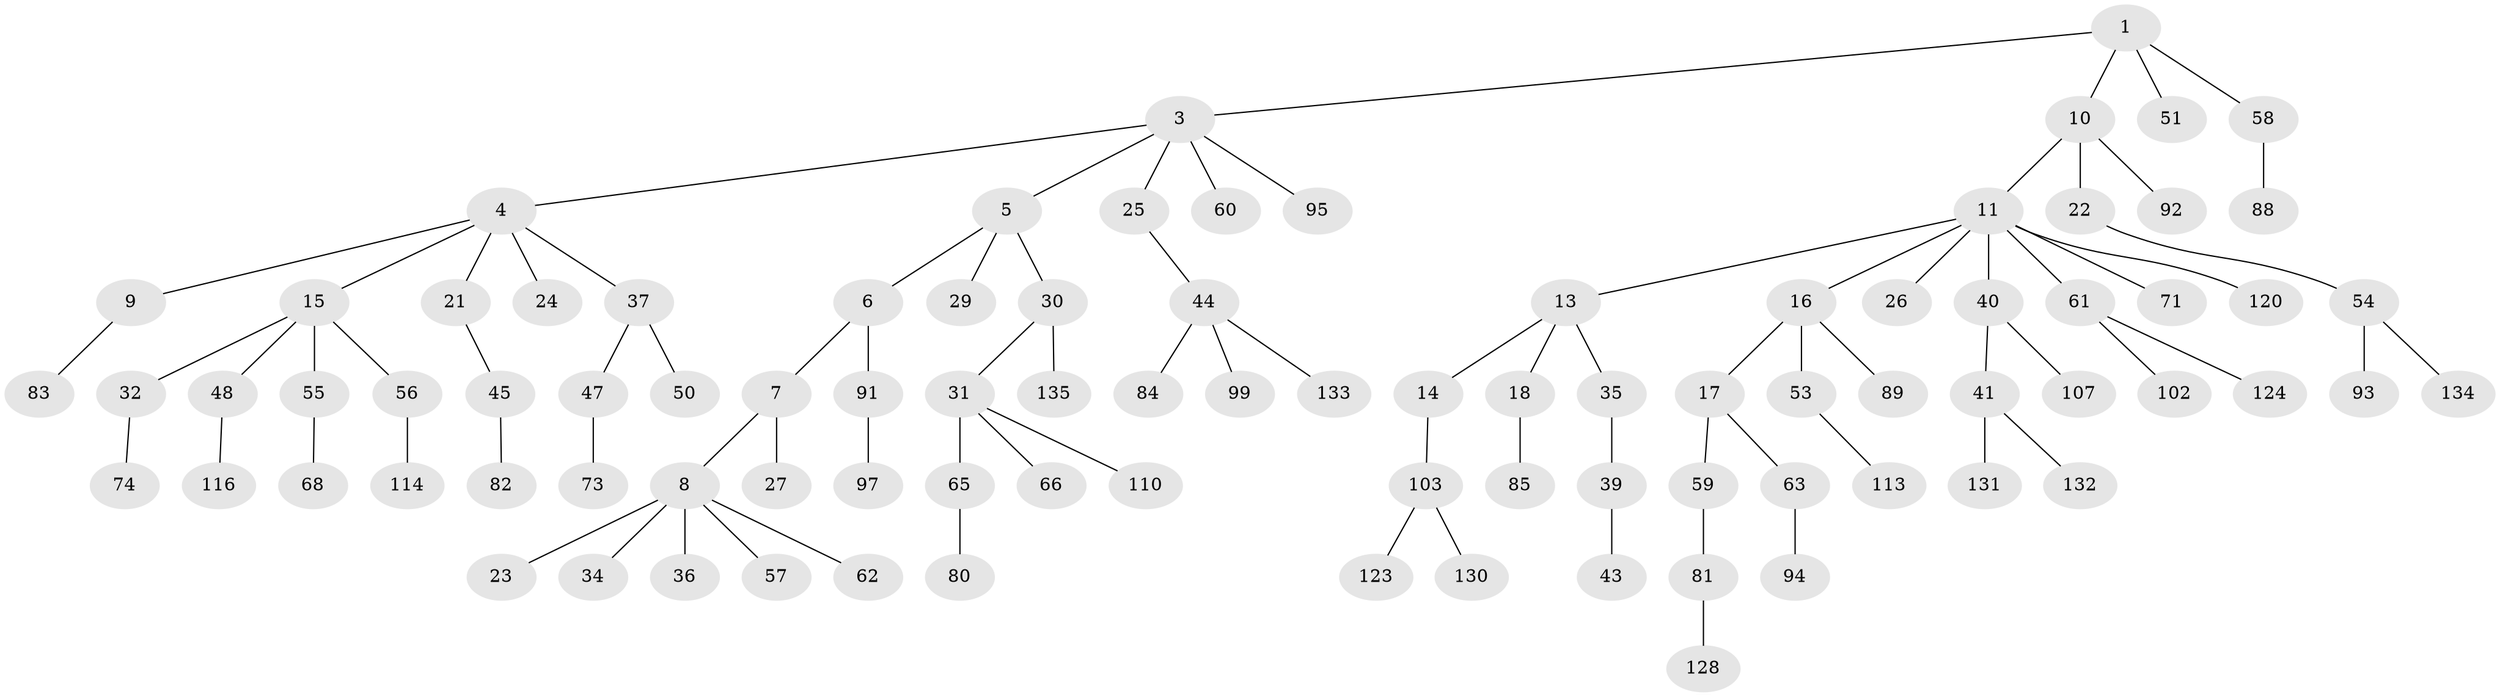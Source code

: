 // original degree distribution, {4: 0.044444444444444446, 2: 0.2518518518518518, 7: 0.014814814814814815, 6: 0.007407407407407408, 5: 0.037037037037037035, 3: 0.16296296296296298, 1: 0.48148148148148145}
// Generated by graph-tools (version 1.1) at 2025/42/03/06/25 10:42:06]
// undirected, 90 vertices, 89 edges
graph export_dot {
graph [start="1"]
  node [color=gray90,style=filled];
  1 [super="+2"];
  3 [super="+76"];
  4 [super="+12"];
  5 [super="+38"];
  6 [super="+77"];
  7;
  8 [super="+20"];
  9 [super="+46"];
  10 [super="+126"];
  11 [super="+33"];
  13 [super="+64"];
  14 [super="+87"];
  15 [super="+28"];
  16;
  17 [super="+19"];
  18;
  21;
  22 [super="+111"];
  23 [super="+79"];
  24 [super="+101"];
  25;
  26;
  27 [super="+52"];
  29;
  30 [super="+42"];
  31 [super="+108"];
  32 [super="+90"];
  34;
  35 [super="+72"];
  36;
  37 [super="+98"];
  39 [super="+112"];
  40;
  41 [super="+86"];
  43;
  44 [super="+49"];
  45;
  47;
  48 [super="+125"];
  50;
  51;
  53 [super="+75"];
  54 [super="+78"];
  55 [super="+67"];
  56 [super="+104"];
  57;
  58 [super="+69"];
  59;
  60;
  61;
  62 [super="+129"];
  63 [super="+115"];
  65;
  66 [super="+105"];
  68 [super="+70"];
  71;
  73 [super="+118"];
  74 [super="+96"];
  80;
  81 [super="+109"];
  82;
  83;
  84;
  85 [super="+122"];
  88 [super="+121"];
  89 [super="+127"];
  91 [super="+100"];
  92;
  93;
  94 [super="+119"];
  95;
  97;
  99;
  102 [super="+106"];
  103 [super="+117"];
  107;
  110;
  113;
  114;
  116;
  120;
  123;
  124;
  128;
  130;
  131;
  132;
  133;
  134;
  135;
  1 -- 3;
  1 -- 51;
  1 -- 58;
  1 -- 10;
  3 -- 4;
  3 -- 5;
  3 -- 25;
  3 -- 60;
  3 -- 95;
  4 -- 9;
  4 -- 15;
  4 -- 21;
  4 -- 37;
  4 -- 24;
  5 -- 6;
  5 -- 29;
  5 -- 30;
  6 -- 7;
  6 -- 91;
  7 -- 8;
  7 -- 27;
  8 -- 23;
  8 -- 34;
  8 -- 36;
  8 -- 57;
  8 -- 62;
  9 -- 83;
  10 -- 11;
  10 -- 22;
  10 -- 92;
  11 -- 13;
  11 -- 16;
  11 -- 26;
  11 -- 40;
  11 -- 61;
  11 -- 120;
  11 -- 71;
  13 -- 14;
  13 -- 18;
  13 -- 35;
  14 -- 103;
  15 -- 56;
  15 -- 32;
  15 -- 48;
  15 -- 55;
  16 -- 17;
  16 -- 53;
  16 -- 89;
  17 -- 59;
  17 -- 63;
  18 -- 85;
  21 -- 45;
  22 -- 54;
  25 -- 44;
  30 -- 31;
  30 -- 135;
  31 -- 65;
  31 -- 66;
  31 -- 110;
  32 -- 74;
  35 -- 39;
  37 -- 47;
  37 -- 50;
  39 -- 43;
  40 -- 41;
  40 -- 107;
  41 -- 132;
  41 -- 131;
  44 -- 99;
  44 -- 133;
  44 -- 84;
  45 -- 82;
  47 -- 73;
  48 -- 116;
  53 -- 113;
  54 -- 134;
  54 -- 93;
  55 -- 68;
  56 -- 114;
  58 -- 88;
  59 -- 81;
  61 -- 102;
  61 -- 124;
  63 -- 94;
  65 -- 80;
  81 -- 128;
  91 -- 97;
  103 -- 123;
  103 -- 130;
}
